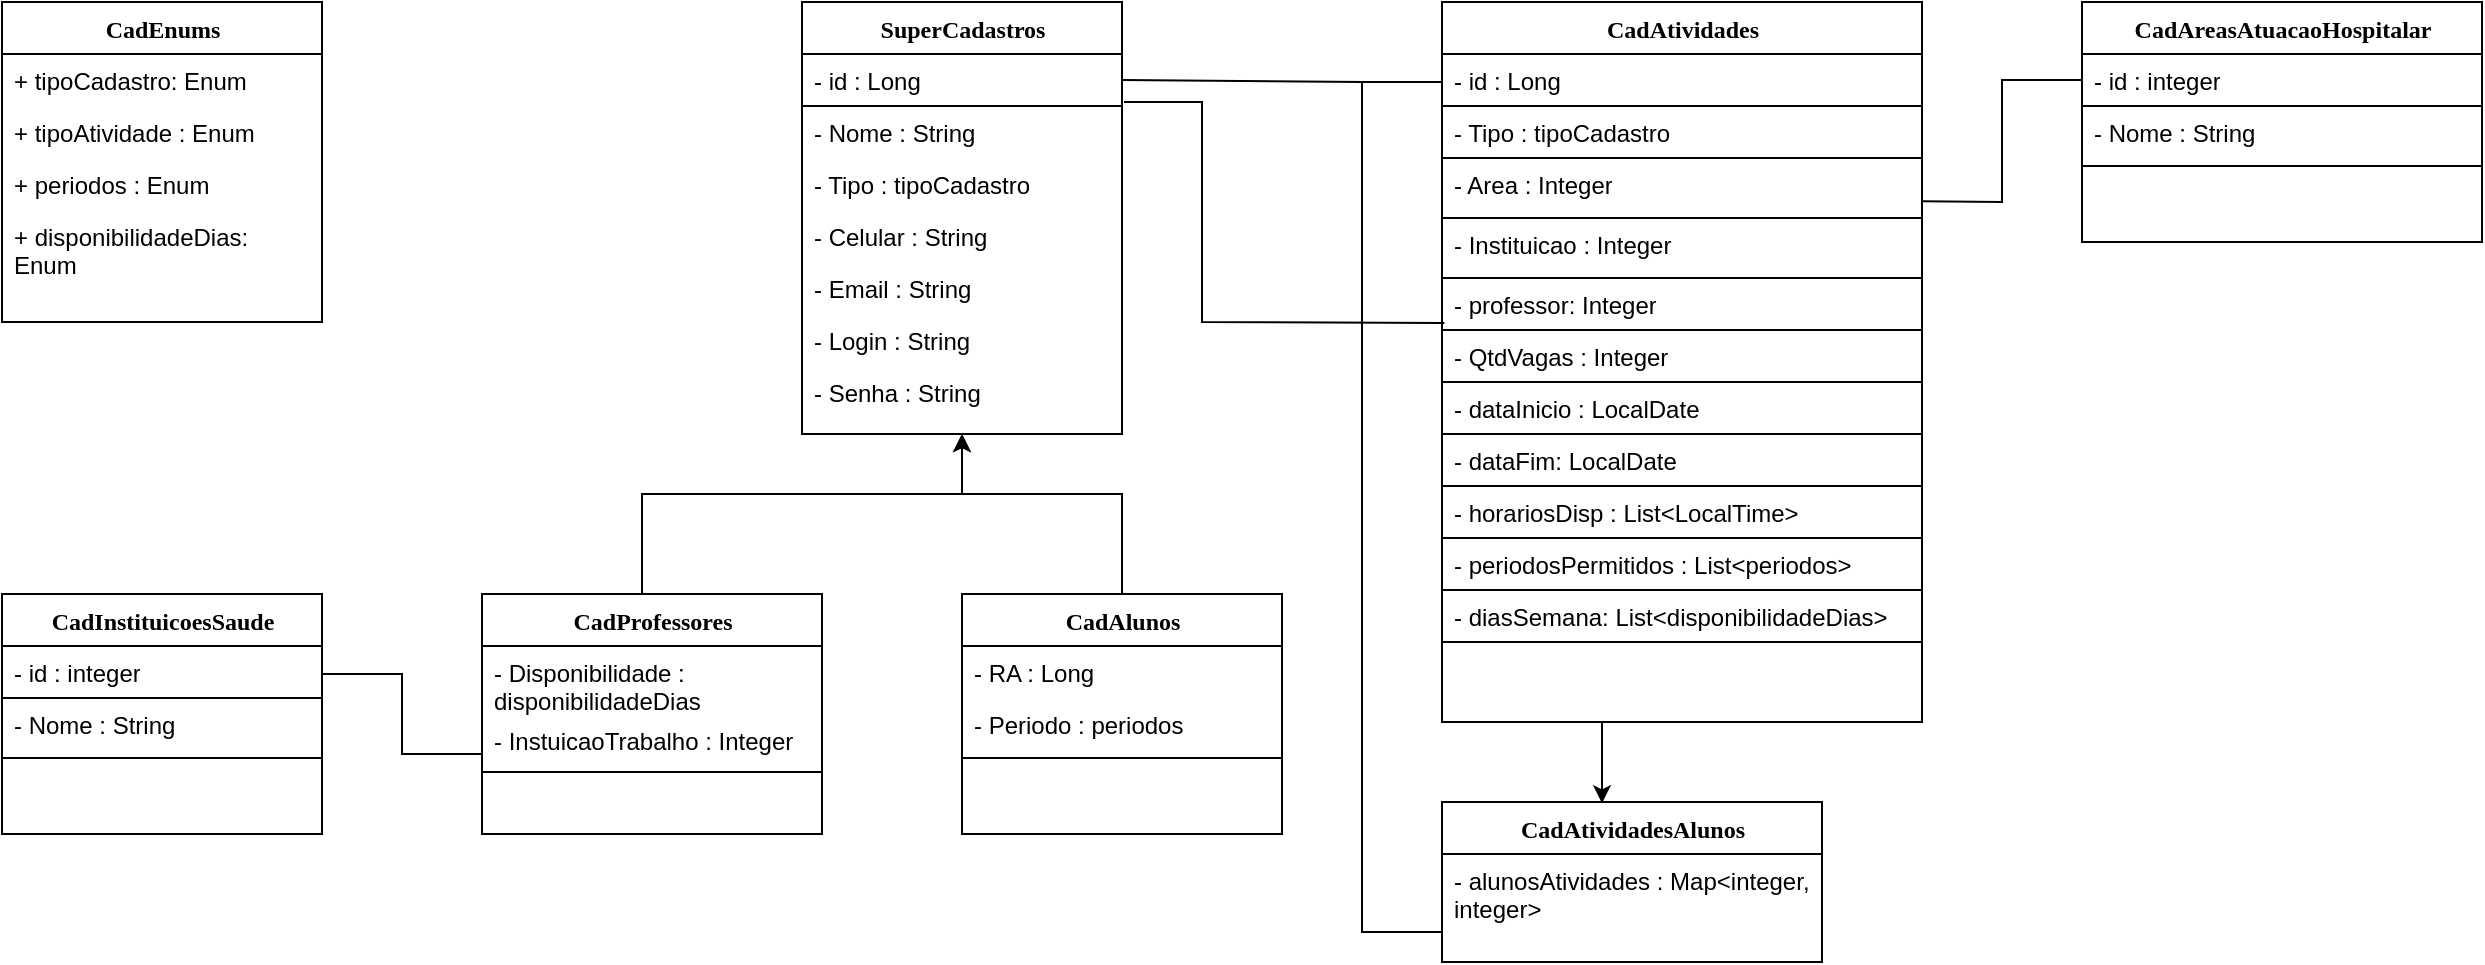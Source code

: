 <mxfile version="26.0.16">
  <diagram name="Page-1" id="6133507b-19e7-1e82-6fc7-422aa6c4b21f">
    <mxGraphModel dx="1373" dy="1025" grid="1" gridSize="10" guides="1" tooltips="1" connect="1" arrows="1" fold="1" page="1" pageScale="1" pageWidth="1100" pageHeight="850" background="none" math="0" shadow="0">
      <root>
        <mxCell id="0" />
        <mxCell id="1" parent="0" />
        <mxCell id="78961159f06e98e8-17" value="SuperCadastros" style="swimlane;html=1;fontStyle=1;align=center;verticalAlign=top;childLayout=stackLayout;horizontal=1;startSize=26;horizontalStack=0;resizeParent=1;resizeLast=0;collapsible=1;marginBottom=0;swimlaneFillColor=#ffffff;rounded=0;shadow=0;comic=0;labelBackgroundColor=none;strokeWidth=1;fillColor=none;fontFamily=Verdana;fontSize=12" parent="1" vertex="1">
          <mxGeometry x="760" y="40" width="160" height="216" as="geometry" />
        </mxCell>
        <mxCell id="78961159f06e98e8-23" value="- id : Long" style="text;html=1;strokeColor=default;fillColor=none;align=left;verticalAlign=top;spacingLeft=4;spacingRight=4;whiteSpace=wrap;overflow=hidden;rotatable=0;points=[[0,0.5],[1,0.5]];portConstraint=eastwest;" parent="78961159f06e98e8-17" vertex="1">
          <mxGeometry y="26" width="160" height="26" as="geometry" />
        </mxCell>
        <mxCell id="78961159f06e98e8-24" value="- Nome : String" style="text;html=1;strokeColor=none;fillColor=none;align=left;verticalAlign=top;spacingLeft=4;spacingRight=4;whiteSpace=wrap;overflow=hidden;rotatable=0;points=[[0,0.5],[1,0.5]];portConstraint=eastwest;" parent="78961159f06e98e8-17" vertex="1">
          <mxGeometry y="52" width="160" height="26" as="geometry" />
        </mxCell>
        <mxCell id="b2nR_o1RXAUHNMXIAekX-2" value="- Tipo : tipoCadastro" style="text;html=1;strokeColor=none;fillColor=none;align=left;verticalAlign=top;spacingLeft=4;spacingRight=4;whiteSpace=wrap;overflow=hidden;rotatable=0;points=[[0,0.5],[1,0.5]];portConstraint=eastwest;" vertex="1" parent="78961159f06e98e8-17">
          <mxGeometry y="78" width="160" height="26" as="geometry" />
        </mxCell>
        <mxCell id="b2nR_o1RXAUHNMXIAekX-22" value="- Celular : String" style="text;html=1;strokeColor=none;fillColor=none;align=left;verticalAlign=top;spacingLeft=4;spacingRight=4;whiteSpace=wrap;overflow=hidden;rotatable=0;points=[[0,0.5],[1,0.5]];portConstraint=eastwest;" vertex="1" parent="78961159f06e98e8-17">
          <mxGeometry y="104" width="160" height="26" as="geometry" />
        </mxCell>
        <mxCell id="b2nR_o1RXAUHNMXIAekX-23" value="- Email : String" style="text;html=1;strokeColor=none;fillColor=none;align=left;verticalAlign=top;spacingLeft=4;spacingRight=4;whiteSpace=wrap;overflow=hidden;rotatable=0;points=[[0,0.5],[1,0.5]];portConstraint=eastwest;" vertex="1" parent="78961159f06e98e8-17">
          <mxGeometry y="130" width="160" height="26" as="geometry" />
        </mxCell>
        <mxCell id="b2nR_o1RXAUHNMXIAekX-69" value="- Login : String" style="text;html=1;strokeColor=none;fillColor=none;align=left;verticalAlign=top;spacingLeft=4;spacingRight=4;whiteSpace=wrap;overflow=hidden;rotatable=0;points=[[0,0.5],[1,0.5]];portConstraint=eastwest;" vertex="1" parent="78961159f06e98e8-17">
          <mxGeometry y="156" width="160" height="26" as="geometry" />
        </mxCell>
        <mxCell id="b2nR_o1RXAUHNMXIAekX-70" value="- Senha : String" style="text;html=1;strokeColor=none;fillColor=none;align=left;verticalAlign=top;spacingLeft=4;spacingRight=4;whiteSpace=wrap;overflow=hidden;rotatable=0;points=[[0,0.5],[1,0.5]];portConstraint=eastwest;" vertex="1" parent="78961159f06e98e8-17">
          <mxGeometry y="182" width="160" height="26" as="geometry" />
        </mxCell>
        <mxCell id="b2nR_o1RXAUHNMXIAekX-3" style="edgeStyle=orthogonalEdgeStyle;rounded=0;orthogonalLoop=1;jettySize=auto;html=1;entryX=0.5;entryY=1;entryDx=0;entryDy=0;" edge="1" parent="1" source="78961159f06e98e8-43">
          <mxGeometry relative="1" as="geometry">
            <mxPoint x="840" y="256" as="targetPoint" />
            <Array as="points">
              <mxPoint x="680" y="286" />
              <mxPoint x="840" y="286" />
            </Array>
          </mxGeometry>
        </mxCell>
        <mxCell id="78961159f06e98e8-43" value="CadProfessores" style="swimlane;html=1;fontStyle=1;align=center;verticalAlign=top;childLayout=stackLayout;horizontal=1;startSize=26;horizontalStack=0;resizeParent=1;resizeLast=0;collapsible=1;marginBottom=0;swimlaneFillColor=#ffffff;rounded=0;shadow=0;comic=0;labelBackgroundColor=none;strokeWidth=1;fillColor=none;fontFamily=Verdana;fontSize=12" parent="1" vertex="1">
          <mxGeometry x="600" y="336" width="170" height="120" as="geometry" />
        </mxCell>
        <mxCell id="78961159f06e98e8-44" value="- Disponibilidade : disponibilidadeDias" style="text;html=1;strokeColor=none;fillColor=none;align=left;verticalAlign=top;spacingLeft=4;spacingRight=4;whiteSpace=wrap;overflow=hidden;rotatable=0;points=[[0,0.5],[1,0.5]];portConstraint=eastwest;" parent="78961159f06e98e8-43" vertex="1">
          <mxGeometry y="26" width="170" height="34" as="geometry" />
        </mxCell>
        <mxCell id="b2nR_o1RXAUHNMXIAekX-20" value="- InstuicaoTrabalho : Integer" style="text;html=1;strokeColor=none;fillColor=none;align=left;verticalAlign=top;spacingLeft=4;spacingRight=4;whiteSpace=wrap;overflow=hidden;rotatable=0;points=[[0,0.5],[1,0.5]];portConstraint=eastwest;" vertex="1" parent="78961159f06e98e8-43">
          <mxGeometry y="60" width="170" height="28" as="geometry" />
        </mxCell>
        <mxCell id="78961159f06e98e8-51" value="" style="line;html=1;strokeWidth=1;fillColor=none;align=left;verticalAlign=middle;spacingTop=-1;spacingLeft=3;spacingRight=3;rotatable=0;labelPosition=right;points=[];portConstraint=eastwest;" parent="78961159f06e98e8-43" vertex="1">
          <mxGeometry y="88" width="170" height="2" as="geometry" />
        </mxCell>
        <mxCell id="b2nR_o1RXAUHNMXIAekX-19" style="edgeStyle=orthogonalEdgeStyle;rounded=0;orthogonalLoop=1;jettySize=auto;html=1;entryX=0.5;entryY=1;entryDx=0;entryDy=0;" edge="1" parent="1" source="b2nR_o1RXAUHNMXIAekX-4">
          <mxGeometry relative="1" as="geometry">
            <mxPoint x="840" y="256" as="targetPoint" />
            <Array as="points">
              <mxPoint x="920" y="286" />
              <mxPoint x="840" y="286" />
            </Array>
          </mxGeometry>
        </mxCell>
        <mxCell id="b2nR_o1RXAUHNMXIAekX-4" value="CadAlunos" style="swimlane;html=1;fontStyle=1;align=center;verticalAlign=top;childLayout=stackLayout;horizontal=1;startSize=26;horizontalStack=0;resizeParent=1;resizeLast=0;collapsible=1;marginBottom=0;swimlaneFillColor=#ffffff;rounded=0;shadow=0;comic=0;labelBackgroundColor=none;strokeWidth=1;fillColor=none;fontFamily=Verdana;fontSize=12" vertex="1" parent="1">
          <mxGeometry x="840" y="336" width="160" height="120" as="geometry" />
        </mxCell>
        <mxCell id="b2nR_o1RXAUHNMXIAekX-5" value="- RA : Long" style="text;html=1;strokeColor=none;fillColor=none;align=left;verticalAlign=top;spacingLeft=4;spacingRight=4;whiteSpace=wrap;overflow=hidden;rotatable=0;points=[[0,0.5],[1,0.5]];portConstraint=eastwest;" vertex="1" parent="b2nR_o1RXAUHNMXIAekX-4">
          <mxGeometry y="26" width="160" height="26" as="geometry" />
        </mxCell>
        <mxCell id="b2nR_o1RXAUHNMXIAekX-21" value="- Periodo : periodos" style="text;html=1;strokeColor=none;fillColor=none;align=left;verticalAlign=top;spacingLeft=4;spacingRight=4;whiteSpace=wrap;overflow=hidden;rotatable=0;points=[[0,0.5],[1,0.5]];portConstraint=eastwest;" vertex="1" parent="b2nR_o1RXAUHNMXIAekX-4">
          <mxGeometry y="52" width="160" height="26" as="geometry" />
        </mxCell>
        <mxCell id="b2nR_o1RXAUHNMXIAekX-8" value="" style="line;html=1;strokeWidth=1;fillColor=none;align=left;verticalAlign=middle;spacingTop=-1;spacingLeft=3;spacingRight=3;rotatable=0;labelPosition=right;points=[];portConstraint=eastwest;" vertex="1" parent="b2nR_o1RXAUHNMXIAekX-4">
          <mxGeometry y="78" width="160" height="8" as="geometry" />
        </mxCell>
        <mxCell id="b2nR_o1RXAUHNMXIAekX-24" value="CadInstituicoesSaude" style="swimlane;html=1;fontStyle=1;align=center;verticalAlign=top;childLayout=stackLayout;horizontal=1;startSize=26;horizontalStack=0;resizeParent=1;resizeLast=0;collapsible=1;marginBottom=0;swimlaneFillColor=#ffffff;rounded=0;shadow=0;comic=0;labelBackgroundColor=none;strokeWidth=1;fillColor=none;fontFamily=Verdana;fontSize=12" vertex="1" parent="1">
          <mxGeometry x="360" y="336" width="160" height="120" as="geometry" />
        </mxCell>
        <mxCell id="b2nR_o1RXAUHNMXIAekX-25" value="- id : integer" style="text;html=1;strokeColor=default;fillColor=none;align=left;verticalAlign=top;spacingLeft=4;spacingRight=4;whiteSpace=wrap;overflow=hidden;rotatable=0;points=[[0,0.5],[1,0.5]];portConstraint=eastwest;" vertex="1" parent="b2nR_o1RXAUHNMXIAekX-24">
          <mxGeometry y="26" width="160" height="26" as="geometry" />
        </mxCell>
        <mxCell id="b2nR_o1RXAUHNMXIAekX-26" value="- Nome : String" style="text;html=1;strokeColor=none;fillColor=none;align=left;verticalAlign=top;spacingLeft=4;spacingRight=4;whiteSpace=wrap;overflow=hidden;rotatable=0;points=[[0,0.5],[1,0.5]];portConstraint=eastwest;" vertex="1" parent="b2nR_o1RXAUHNMXIAekX-24">
          <mxGeometry y="52" width="160" height="26" as="geometry" />
        </mxCell>
        <mxCell id="b2nR_o1RXAUHNMXIAekX-27" value="" style="line;html=1;strokeWidth=1;fillColor=none;align=left;verticalAlign=middle;spacingTop=-1;spacingLeft=3;spacingRight=3;rotatable=0;labelPosition=right;points=[];portConstraint=eastwest;" vertex="1" parent="b2nR_o1RXAUHNMXIAekX-24">
          <mxGeometry y="78" width="160" height="8" as="geometry" />
        </mxCell>
        <mxCell id="b2nR_o1RXAUHNMXIAekX-28" value="" style="endArrow=none;html=1;rounded=0;entryX=1;entryY=0.538;entryDx=0;entryDy=0;entryPerimeter=0;" edge="1" parent="1" target="b2nR_o1RXAUHNMXIAekX-25">
          <mxGeometry width="50" height="50" relative="1" as="geometry">
            <mxPoint x="600" y="416" as="sourcePoint" />
            <mxPoint x="720" y="316" as="targetPoint" />
            <Array as="points">
              <mxPoint x="560" y="416" />
              <mxPoint x="560" y="376" />
            </Array>
          </mxGeometry>
        </mxCell>
        <mxCell id="b2nR_o1RXAUHNMXIAekX-68" value="" style="edgeStyle=orthogonalEdgeStyle;rounded=0;orthogonalLoop=1;jettySize=auto;html=1;entryX=0.421;entryY=0.008;entryDx=0;entryDy=0;entryPerimeter=0;" edge="1" parent="1" target="b2nR_o1RXAUHNMXIAekX-60">
          <mxGeometry relative="1" as="geometry">
            <mxPoint x="1160" y="400" as="sourcePoint" />
            <Array as="points">
              <mxPoint x="1160" y="421" />
              <mxPoint x="1160" y="421" />
            </Array>
          </mxGeometry>
        </mxCell>
        <mxCell id="b2nR_o1RXAUHNMXIAekX-30" value="CadAtividades" style="swimlane;html=1;fontStyle=1;align=center;verticalAlign=top;childLayout=stackLayout;horizontal=1;startSize=26;horizontalStack=0;resizeParent=1;resizeLast=0;collapsible=1;marginBottom=0;swimlaneFillColor=#ffffff;rounded=0;shadow=0;comic=0;labelBackgroundColor=none;strokeWidth=1;fillColor=none;fontFamily=Verdana;fontSize=12" vertex="1" parent="1">
          <mxGeometry x="1080" y="40" width="240" height="360" as="geometry" />
        </mxCell>
        <mxCell id="b2nR_o1RXAUHNMXIAekX-31" value="- id : Long" style="text;html=1;strokeColor=default;fillColor=none;align=left;verticalAlign=top;spacingLeft=4;spacingRight=4;whiteSpace=wrap;overflow=hidden;rotatable=0;points=[[0,0.5],[1,0.5]];portConstraint=eastwest;perimeterSpacing=1;" vertex="1" parent="b2nR_o1RXAUHNMXIAekX-30">
          <mxGeometry y="26" width="240" height="26" as="geometry" />
        </mxCell>
        <mxCell id="b2nR_o1RXAUHNMXIAekX-33" value="- Tipo : tipoCadastro" style="text;html=1;strokeColor=default;fillColor=none;align=left;verticalAlign=top;spacingLeft=4;spacingRight=4;whiteSpace=wrap;overflow=hidden;rotatable=0;points=[[0,0.5],[1,0.5]];portConstraint=eastwest;" vertex="1" parent="b2nR_o1RXAUHNMXIAekX-30">
          <mxGeometry y="52" width="240" height="26" as="geometry" />
        </mxCell>
        <mxCell id="b2nR_o1RXAUHNMXIAekX-41" value="- Area : Integer" style="text;html=1;strokeColor=default;fillColor=none;align=left;verticalAlign=top;spacingLeft=4;spacingRight=4;whiteSpace=wrap;overflow=hidden;rotatable=0;points=[[0,0.5],[1,0.5]];portConstraint=eastwest;" vertex="1" parent="b2nR_o1RXAUHNMXIAekX-30">
          <mxGeometry y="78" width="240" height="30" as="geometry" />
        </mxCell>
        <mxCell id="b2nR_o1RXAUHNMXIAekX-35" value="- Instituicao : Integer" style="text;html=1;strokeColor=default;fillColor=none;align=left;verticalAlign=top;spacingLeft=4;spacingRight=4;whiteSpace=wrap;overflow=hidden;rotatable=0;points=[[0,0.5],[1,0.5]];portConstraint=eastwest;" vertex="1" parent="b2nR_o1RXAUHNMXIAekX-30">
          <mxGeometry y="108" width="240" height="30" as="geometry" />
        </mxCell>
        <mxCell id="b2nR_o1RXAUHNMXIAekX-34" value="- professor: Integer" style="text;html=1;strokeColor=default;fillColor=none;align=left;verticalAlign=top;spacingLeft=4;spacingRight=4;whiteSpace=wrap;overflow=hidden;rotatable=0;points=[[0,0.5],[1,0.5]];portConstraint=eastwest;" vertex="1" parent="b2nR_o1RXAUHNMXIAekX-30">
          <mxGeometry y="138" width="240" height="26" as="geometry" />
        </mxCell>
        <mxCell id="b2nR_o1RXAUHNMXIAekX-42" value="- QtdVagas : Integer&amp;nbsp;" style="text;html=1;strokeColor=default;fillColor=none;align=left;verticalAlign=top;spacingLeft=4;spacingRight=4;whiteSpace=wrap;overflow=hidden;rotatable=0;points=[[0,0.5],[1,0.5]];portConstraint=eastwest;" vertex="1" parent="b2nR_o1RXAUHNMXIAekX-30">
          <mxGeometry y="164" width="240" height="26" as="geometry" />
        </mxCell>
        <mxCell id="b2nR_o1RXAUHNMXIAekX-43" value="- dataInicio : LocalDate" style="text;html=1;strokeColor=default;fillColor=none;align=left;verticalAlign=top;spacingLeft=4;spacingRight=4;whiteSpace=wrap;overflow=hidden;rotatable=0;points=[[0,0.5],[1,0.5]];portConstraint=eastwest;" vertex="1" parent="b2nR_o1RXAUHNMXIAekX-30">
          <mxGeometry y="190" width="240" height="26" as="geometry" />
        </mxCell>
        <mxCell id="b2nR_o1RXAUHNMXIAekX-44" value="- dataFim: LocalDate" style="text;html=1;strokeColor=default;fillColor=none;align=left;verticalAlign=top;spacingLeft=4;spacingRight=4;whiteSpace=wrap;overflow=hidden;rotatable=0;points=[[0,0.5],[1,0.5]];portConstraint=eastwest;" vertex="1" parent="b2nR_o1RXAUHNMXIAekX-30">
          <mxGeometry y="216" width="240" height="26" as="geometry" />
        </mxCell>
        <mxCell id="b2nR_o1RXAUHNMXIAekX-45" value="- horariosDisp : List&amp;lt;LocalTime&amp;gt;" style="text;html=1;strokeColor=default;fillColor=none;align=left;verticalAlign=top;spacingLeft=4;spacingRight=4;whiteSpace=wrap;overflow=hidden;rotatable=0;points=[[0,0.5],[1,0.5]];portConstraint=eastwest;" vertex="1" parent="b2nR_o1RXAUHNMXIAekX-30">
          <mxGeometry y="242" width="240" height="26" as="geometry" />
        </mxCell>
        <mxCell id="b2nR_o1RXAUHNMXIAekX-52" value="- periodosPermitidos : List&amp;lt;periodos&amp;gt;" style="text;html=1;strokeColor=default;fillColor=none;align=left;verticalAlign=top;spacingLeft=4;spacingRight=4;whiteSpace=wrap;overflow=hidden;rotatable=0;points=[[0,0.5],[1,0.5]];portConstraint=eastwest;" vertex="1" parent="b2nR_o1RXAUHNMXIAekX-30">
          <mxGeometry y="268" width="240" height="26" as="geometry" />
        </mxCell>
        <mxCell id="b2nR_o1RXAUHNMXIAekX-53" value="- diasSemana: List&amp;lt;disponibilidadeDias&amp;gt;" style="text;html=1;strokeColor=default;fillColor=none;align=left;verticalAlign=top;spacingLeft=4;spacingRight=4;whiteSpace=wrap;overflow=hidden;rotatable=0;points=[[0,0.5],[1,0.5]];portConstraint=eastwest;" vertex="1" parent="b2nR_o1RXAUHNMXIAekX-30">
          <mxGeometry y="294" width="240" height="26" as="geometry" />
        </mxCell>
        <mxCell id="b2nR_o1RXAUHNMXIAekX-37" value="CadAreasAtuacaoHospitalar" style="swimlane;html=1;fontStyle=1;align=center;verticalAlign=top;childLayout=stackLayout;horizontal=1;startSize=26;horizontalStack=0;resizeParent=1;resizeLast=0;collapsible=1;marginBottom=0;swimlaneFillColor=#ffffff;rounded=0;shadow=0;comic=0;labelBackgroundColor=none;strokeWidth=1;fillColor=none;fontFamily=Verdana;fontSize=12" vertex="1" parent="1">
          <mxGeometry x="1400" y="40" width="200" height="120" as="geometry" />
        </mxCell>
        <mxCell id="b2nR_o1RXAUHNMXIAekX-38" value="- id : integer" style="text;html=1;strokeColor=default;fillColor=none;align=left;verticalAlign=top;spacingLeft=4;spacingRight=4;whiteSpace=wrap;overflow=hidden;rotatable=0;points=[[0,0.5],[1,0.5]];portConstraint=eastwest;" vertex="1" parent="b2nR_o1RXAUHNMXIAekX-37">
          <mxGeometry y="26" width="200" height="26" as="geometry" />
        </mxCell>
        <mxCell id="b2nR_o1RXAUHNMXIAekX-39" value="- Nome : String" style="text;html=1;strokeColor=none;fillColor=none;align=left;verticalAlign=top;spacingLeft=4;spacingRight=4;whiteSpace=wrap;overflow=hidden;rotatable=0;points=[[0,0.5],[1,0.5]];portConstraint=eastwest;" vertex="1" parent="b2nR_o1RXAUHNMXIAekX-37">
          <mxGeometry y="52" width="200" height="26" as="geometry" />
        </mxCell>
        <mxCell id="b2nR_o1RXAUHNMXIAekX-40" value="" style="line;html=1;strokeWidth=1;fillColor=none;align=left;verticalAlign=middle;spacingTop=-1;spacingLeft=3;spacingRight=3;rotatable=0;labelPosition=right;points=[];portConstraint=eastwest;" vertex="1" parent="b2nR_o1RXAUHNMXIAekX-37">
          <mxGeometry y="78" width="200" height="8" as="geometry" />
        </mxCell>
        <mxCell id="b2nR_o1RXAUHNMXIAekX-47" value="CadEnums" style="swimlane;html=1;fontStyle=1;align=center;verticalAlign=top;childLayout=stackLayout;horizontal=1;startSize=26;horizontalStack=0;resizeParent=1;resizeLast=0;collapsible=1;marginBottom=0;swimlaneFillColor=#ffffff;rounded=0;shadow=0;comic=0;labelBackgroundColor=none;strokeWidth=1;fillColor=none;fontFamily=Verdana;fontSize=12" vertex="1" parent="1">
          <mxGeometry x="360" y="40" width="160" height="160" as="geometry" />
        </mxCell>
        <mxCell id="b2nR_o1RXAUHNMXIAekX-48" value="+ tipoCadastro: Enum" style="text;html=1;strokeColor=none;fillColor=none;align=left;verticalAlign=top;spacingLeft=4;spacingRight=4;whiteSpace=wrap;overflow=hidden;rotatable=0;points=[[0,0.5],[1,0.5]];portConstraint=eastwest;" vertex="1" parent="b2nR_o1RXAUHNMXIAekX-47">
          <mxGeometry y="26" width="160" height="26" as="geometry" />
        </mxCell>
        <mxCell id="b2nR_o1RXAUHNMXIAekX-57" value="+ tipoAtividade : Enum" style="text;html=1;strokeColor=none;fillColor=none;align=left;verticalAlign=top;spacingLeft=4;spacingRight=4;whiteSpace=wrap;overflow=hidden;rotatable=0;points=[[0,0.5],[1,0.5]];portConstraint=eastwest;" vertex="1" parent="b2nR_o1RXAUHNMXIAekX-47">
          <mxGeometry y="52" width="160" height="26" as="geometry" />
        </mxCell>
        <mxCell id="b2nR_o1RXAUHNMXIAekX-49" value="+ periodos : Enum" style="text;html=1;strokeColor=none;fillColor=none;align=left;verticalAlign=top;spacingLeft=4;spacingRight=4;whiteSpace=wrap;overflow=hidden;rotatable=0;points=[[0,0.5],[1,0.5]];portConstraint=eastwest;" vertex="1" parent="b2nR_o1RXAUHNMXIAekX-47">
          <mxGeometry y="78" width="160" height="26" as="geometry" />
        </mxCell>
        <mxCell id="b2nR_o1RXAUHNMXIAekX-51" value="+ disponibilidadeDias: Enum" style="text;html=1;strokeColor=none;fillColor=none;align=left;verticalAlign=top;spacingLeft=4;spacingRight=4;whiteSpace=wrap;overflow=hidden;rotatable=0;points=[[0,0.5],[1,0.5]];portConstraint=eastwest;" vertex="1" parent="b2nR_o1RXAUHNMXIAekX-47">
          <mxGeometry y="104" width="160" height="56" as="geometry" />
        </mxCell>
        <mxCell id="b2nR_o1RXAUHNMXIAekX-59" value="" style="endArrow=none;html=1;rounded=0;entryX=0;entryY=0.5;entryDx=0;entryDy=0;exitX=0.999;exitY=0.722;exitDx=0;exitDy=0;exitPerimeter=0;" edge="1" parent="1" source="b2nR_o1RXAUHNMXIAekX-41" target="b2nR_o1RXAUHNMXIAekX-38">
          <mxGeometry width="50" height="50" relative="1" as="geometry">
            <mxPoint x="960" y="240" as="sourcePoint" />
            <mxPoint x="1010" y="190" as="targetPoint" />
            <Array as="points">
              <mxPoint x="1360" y="140" />
              <mxPoint x="1360" y="79" />
            </Array>
          </mxGeometry>
        </mxCell>
        <mxCell id="b2nR_o1RXAUHNMXIAekX-60" value="CadAtividadesAlunos" style="swimlane;html=1;fontStyle=1;align=center;verticalAlign=top;childLayout=stackLayout;horizontal=1;startSize=26;horizontalStack=0;resizeParent=1;resizeLast=0;collapsible=1;marginBottom=0;swimlaneFillColor=#ffffff;rounded=0;shadow=0;comic=0;labelBackgroundColor=none;strokeWidth=1;fillColor=none;fontFamily=Verdana;fontSize=12" vertex="1" parent="1">
          <mxGeometry x="1080" y="440" width="190" height="80" as="geometry" />
        </mxCell>
        <mxCell id="b2nR_o1RXAUHNMXIAekX-61" value="- alunosAtividades : Map&amp;lt;integer, integer&amp;gt;&amp;nbsp;" style="text;html=1;strokeColor=none;fillColor=none;align=left;verticalAlign=top;spacingLeft=4;spacingRight=4;whiteSpace=wrap;overflow=hidden;rotatable=0;points=[[0,0.5],[1,0.5]];portConstraint=eastwest;" vertex="1" parent="b2nR_o1RXAUHNMXIAekX-60">
          <mxGeometry y="26" width="190" height="34" as="geometry" />
        </mxCell>
        <mxCell id="b2nR_o1RXAUHNMXIAekX-67" value="" style="endArrow=none;html=1;rounded=0;exitX=0;exitY=0.5;exitDx=0;exitDy=0;entryX=1;entryY=0.5;entryDx=0;entryDy=0;" edge="1" parent="1" target="78961159f06e98e8-23">
          <mxGeometry width="50" height="50" relative="1" as="geometry">
            <mxPoint x="1080" y="505" as="sourcePoint" />
            <mxPoint x="1040" y="190" as="targetPoint" />
            <Array as="points">
              <mxPoint x="1040" y="505" />
              <mxPoint x="1040" y="80" />
            </Array>
          </mxGeometry>
        </mxCell>
        <mxCell id="b2nR_o1RXAUHNMXIAekX-71" value="" style="endArrow=none;html=1;rounded=0;entryX=0.005;entryY=0.864;entryDx=0;entryDy=0;entryPerimeter=0;" edge="1" parent="1" target="b2nR_o1RXAUHNMXIAekX-34">
          <mxGeometry width="50" height="50" relative="1" as="geometry">
            <mxPoint x="921" y="90" as="sourcePoint" />
            <mxPoint x="1077" y="200" as="targetPoint" />
            <Array as="points">
              <mxPoint x="960" y="90" />
              <mxPoint x="960" y="200" />
            </Array>
          </mxGeometry>
        </mxCell>
        <mxCell id="b2nR_o1RXAUHNMXIAekX-72" value="" style="endArrow=none;html=1;rounded=0;entryX=0.004;entryY=0.536;entryDx=0;entryDy=0;entryPerimeter=0;" edge="1" parent="1" target="b2nR_o1RXAUHNMXIAekX-31">
          <mxGeometry width="50" height="50" relative="1" as="geometry">
            <mxPoint x="1040" y="80" as="sourcePoint" />
            <mxPoint x="1070" y="220" as="targetPoint" />
          </mxGeometry>
        </mxCell>
      </root>
    </mxGraphModel>
  </diagram>
</mxfile>
